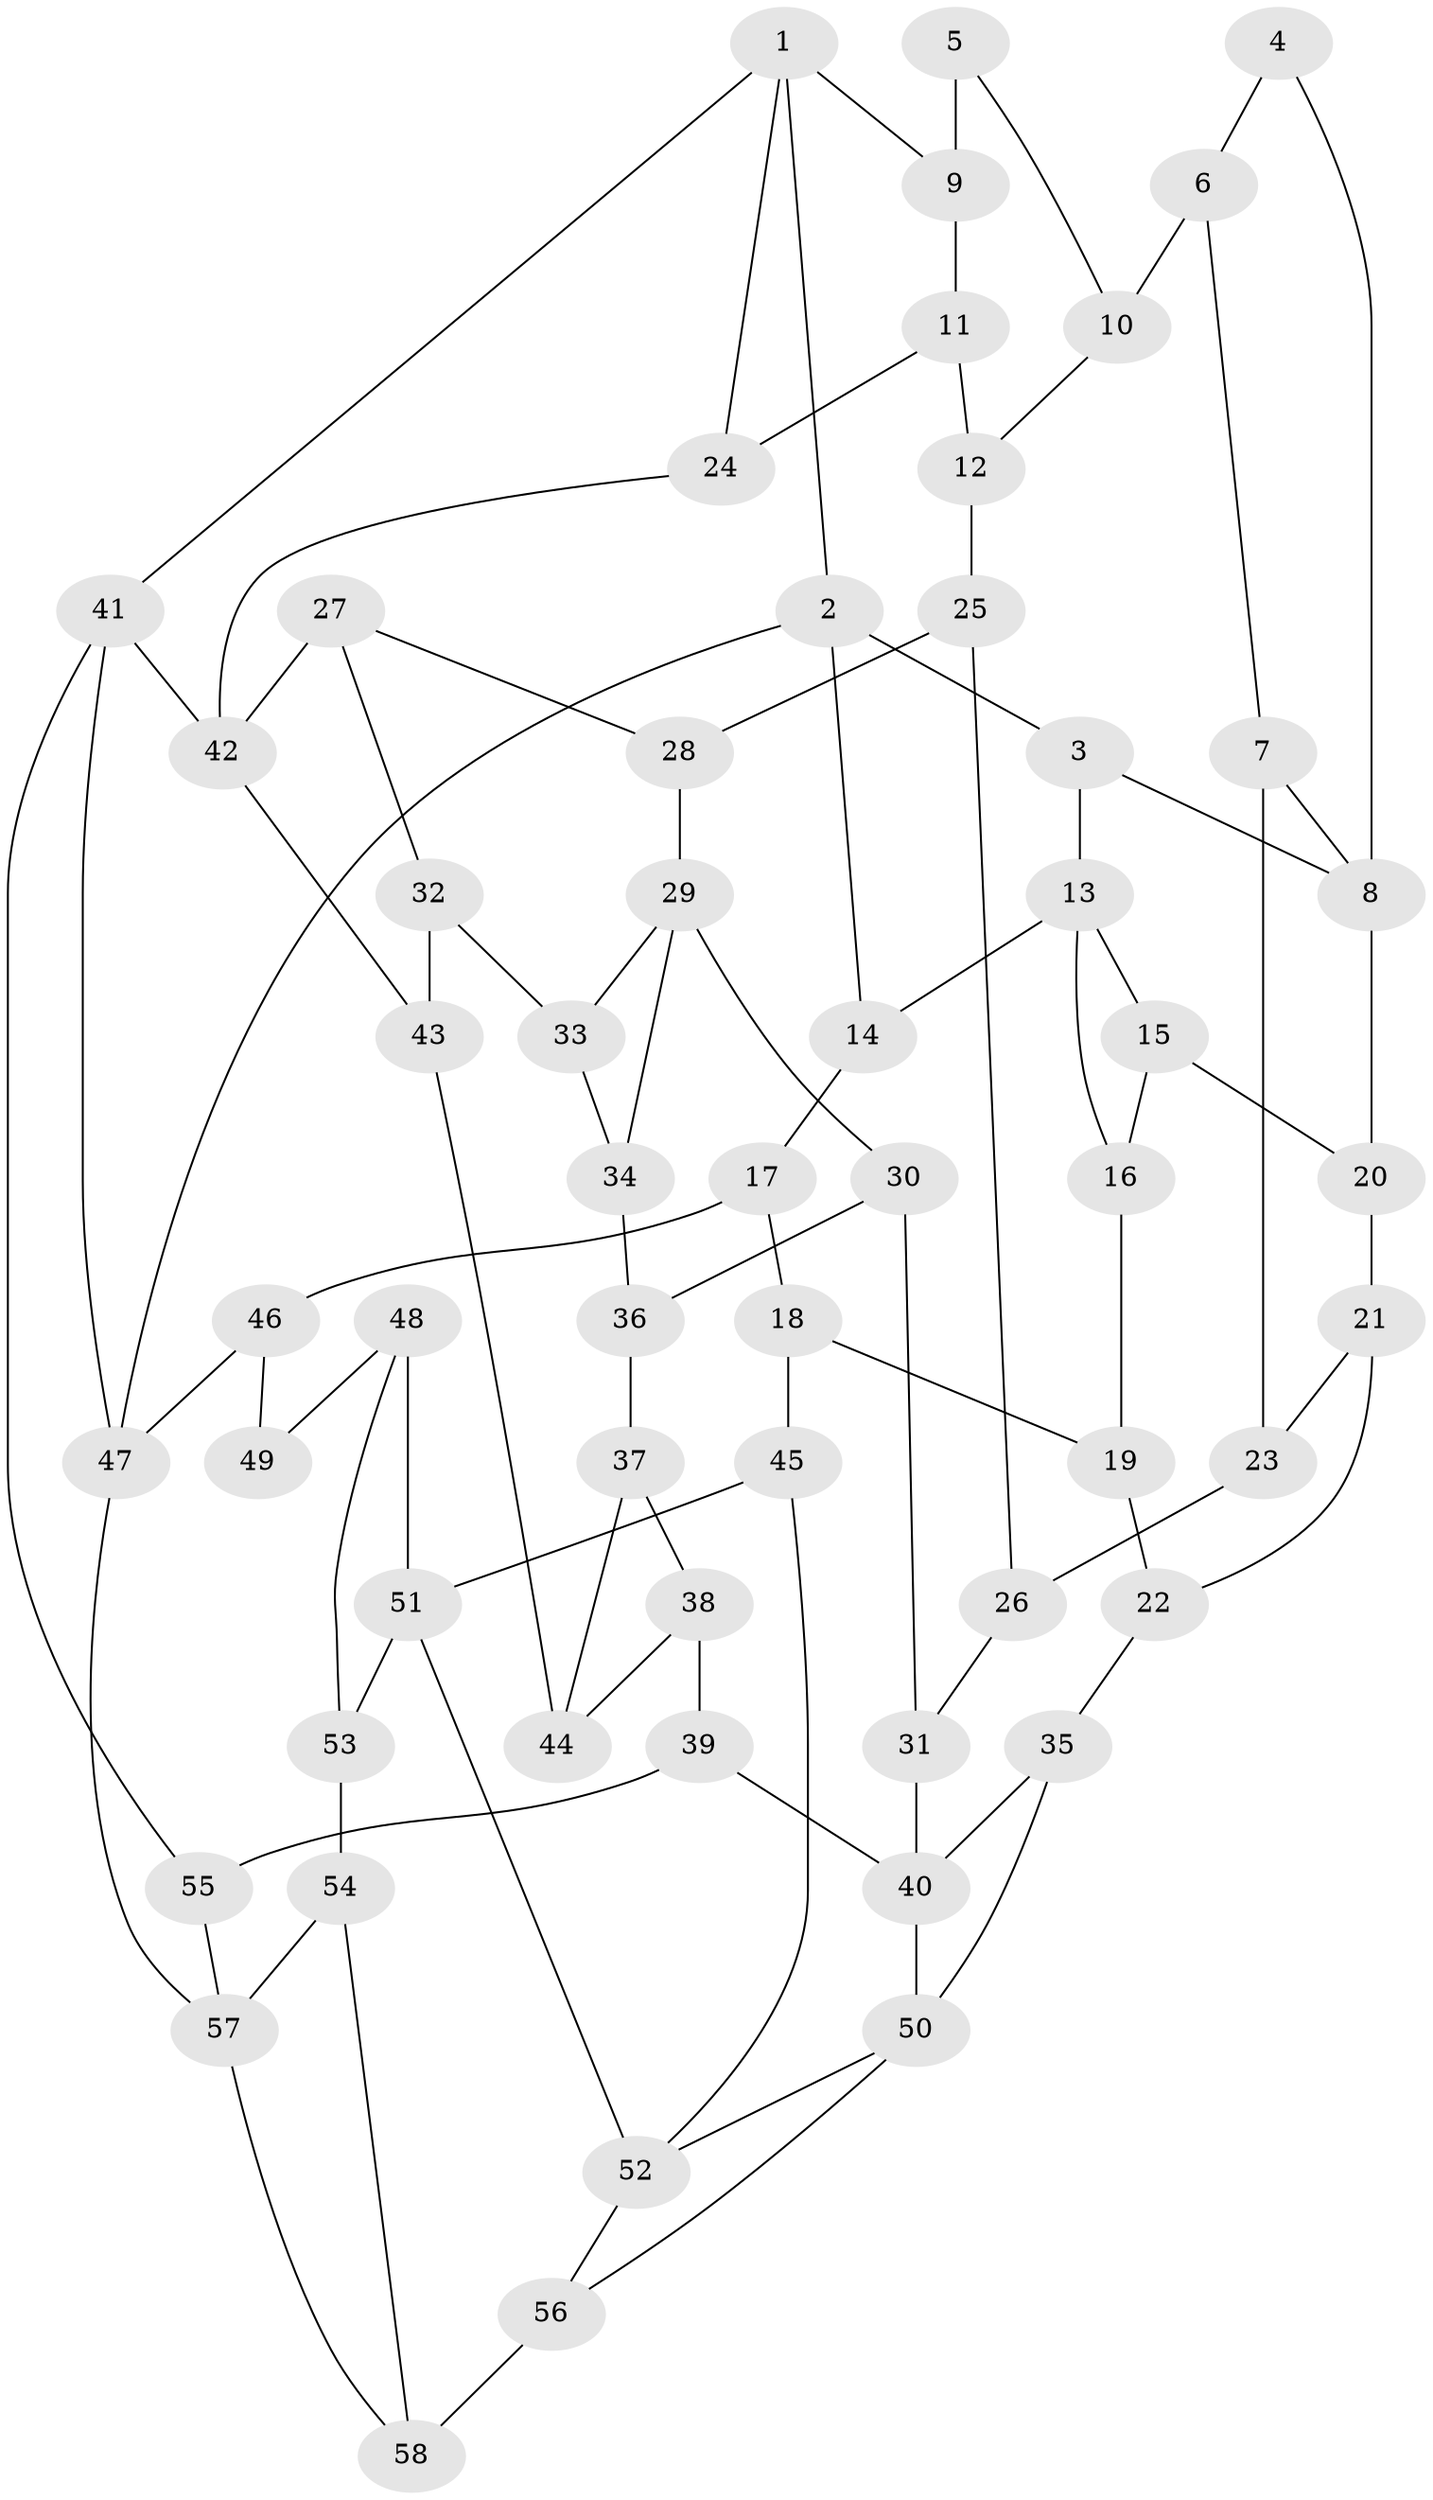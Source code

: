 // original degree distribution, {3: 0.036585365853658534, 6: 0.25609756097560976, 5: 0.45121951219512196, 4: 0.25609756097560976}
// Generated by graph-tools (version 1.1) at 2025/38/03/04/25 23:38:24]
// undirected, 58 vertices, 92 edges
graph export_dot {
  node [color=gray90,style=filled];
  1;
  2;
  3;
  4;
  5;
  6;
  7;
  8;
  9;
  10;
  11;
  12;
  13;
  14;
  15;
  16;
  17;
  18;
  19;
  20;
  21;
  22;
  23;
  24;
  25;
  26;
  27;
  28;
  29;
  30;
  31;
  32;
  33;
  34;
  35;
  36;
  37;
  38;
  39;
  40;
  41;
  42;
  43;
  44;
  45;
  46;
  47;
  48;
  49;
  50;
  51;
  52;
  53;
  54;
  55;
  56;
  57;
  58;
  1 -- 2 [weight=1.0];
  1 -- 9 [weight=1.0];
  1 -- 24 [weight=1.0];
  1 -- 41 [weight=1.0];
  2 -- 3 [weight=1.0];
  2 -- 14 [weight=1.0];
  2 -- 47 [weight=1.0];
  3 -- 8 [weight=1.0];
  3 -- 13 [weight=1.0];
  4 -- 6 [weight=1.0];
  4 -- 8 [weight=1.0];
  5 -- 9 [weight=2.0];
  5 -- 10 [weight=1.0];
  6 -- 7 [weight=1.0];
  6 -- 10 [weight=2.0];
  7 -- 8 [weight=1.0];
  7 -- 23 [weight=1.0];
  8 -- 20 [weight=1.0];
  9 -- 11 [weight=1.0];
  10 -- 12 [weight=1.0];
  11 -- 12 [weight=1.0];
  11 -- 24 [weight=1.0];
  12 -- 25 [weight=1.0];
  13 -- 14 [weight=1.0];
  13 -- 15 [weight=1.0];
  13 -- 16 [weight=1.0];
  14 -- 17 [weight=1.0];
  15 -- 16 [weight=1.0];
  15 -- 20 [weight=2.0];
  16 -- 19 [weight=1.0];
  17 -- 18 [weight=1.0];
  17 -- 46 [weight=1.0];
  18 -- 19 [weight=1.0];
  18 -- 45 [weight=1.0];
  19 -- 22 [weight=1.0];
  20 -- 21 [weight=1.0];
  21 -- 22 [weight=1.0];
  21 -- 23 [weight=1.0];
  22 -- 35 [weight=1.0];
  23 -- 26 [weight=1.0];
  24 -- 42 [weight=1.0];
  25 -- 26 [weight=1.0];
  25 -- 28 [weight=1.0];
  26 -- 31 [weight=1.0];
  27 -- 28 [weight=1.0];
  27 -- 32 [weight=1.0];
  27 -- 42 [weight=1.0];
  28 -- 29 [weight=1.0];
  29 -- 30 [weight=1.0];
  29 -- 33 [weight=1.0];
  29 -- 34 [weight=1.0];
  30 -- 31 [weight=1.0];
  30 -- 36 [weight=1.0];
  31 -- 40 [weight=1.0];
  32 -- 33 [weight=1.0];
  32 -- 43 [weight=1.0];
  33 -- 34 [weight=2.0];
  34 -- 36 [weight=1.0];
  35 -- 40 [weight=1.0];
  35 -- 50 [weight=1.0];
  36 -- 37 [weight=1.0];
  37 -- 38 [weight=1.0];
  37 -- 44 [weight=1.0];
  38 -- 39 [weight=1.0];
  38 -- 44 [weight=1.0];
  39 -- 40 [weight=1.0];
  39 -- 55 [weight=1.0];
  40 -- 50 [weight=1.0];
  41 -- 42 [weight=1.0];
  41 -- 47 [weight=1.0];
  41 -- 55 [weight=1.0];
  42 -- 43 [weight=1.0];
  43 -- 44 [weight=2.0];
  45 -- 51 [weight=1.0];
  45 -- 52 [weight=1.0];
  46 -- 47 [weight=1.0];
  46 -- 49 [weight=2.0];
  47 -- 57 [weight=1.0];
  48 -- 49 [weight=1.0];
  48 -- 51 [weight=1.0];
  48 -- 53 [weight=1.0];
  50 -- 52 [weight=1.0];
  50 -- 56 [weight=1.0];
  51 -- 52 [weight=1.0];
  51 -- 53 [weight=1.0];
  52 -- 56 [weight=1.0];
  53 -- 54 [weight=1.0];
  54 -- 57 [weight=1.0];
  54 -- 58 [weight=1.0];
  55 -- 57 [weight=1.0];
  56 -- 58 [weight=2.0];
  57 -- 58 [weight=1.0];
}
